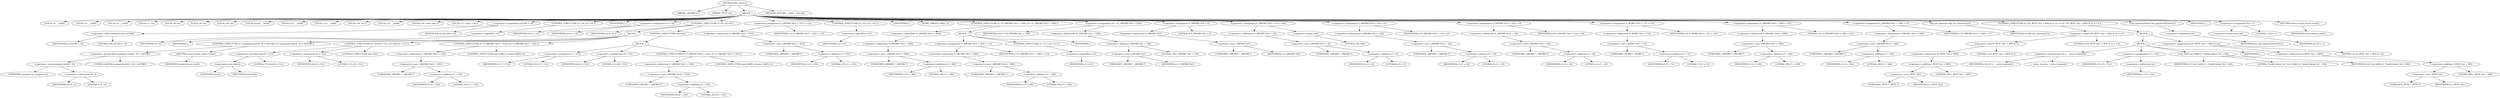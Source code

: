 digraph tftp_connect {  
"1000115" [label = "(METHOD,tftp_connect)" ]
"1000116" [label = "(PARAM,_QWORD *a1)" ]
"1000117" [label = "(PARAM,_BYTE *a2)" ]
"1000118" [label = "(BLOCK,,)" ]
"1000119" [label = "(LOCAL,v4: __int64)" ]
"1000120" [label = "(LOCAL,v5: __int64)" ]
"1000121" [label = "(LOCAL,v6: __int64)" ]
"1000122" [label = "(LOCAL,v7: int)" ]
"1000123" [label = "(LOCAL,v8: int)" ]
"1000124" [label = "(LOCAL,v9: int)" ]
"1000125" [label = "(LOCAL,v10: int)" ]
"1000126" [label = "(LOCAL,result: __int64)" ]
"1000127" [label = "(LOCAL,v12: __int64)" ]
"1000128" [label = "(LOCAL,v13: __int64)" ]
"1000129" [label = "(LOCAL,v14: int *)" ]
"1000130" [label = "(LOCAL,v15: __int64)" ]
"1000131" [label = "(LOCAL,v16: const char *)" ]
"1000132" [label = "(LOCAL,v17: char [ 128 ])" ]
"1000133" [label = "(<operator>.assignment,a1[148] = v4)" ]
"1000134" [label = "(<operator>.indirectIndexAccess,a1[148])" ]
"1000135" [label = "(IDENTIFIER,a1,a1[148] = v4)" ]
"1000136" [label = "(LITERAL,148,a1[148] = v4)" ]
"1000137" [label = "(IDENTIFIER,v4,a1[148] = v4)" ]
"1000138" [label = "(CONTROL_STRUCTURE,if ( !v4 ),if ( !v4 ))" ]
"1000139" [label = "(<operator>.logicalNot,!v4)" ]
"1000140" [label = "(IDENTIFIER,v4,!v4)" ]
"1000141" [label = "(IDENTIFIER,L,)" ]
"1000142" [label = "(<operator>.assignment,v5 = v4)" ]
"1000143" [label = "(IDENTIFIER,v5,v5 = v4)" ]
"1000144" [label = "(IDENTIFIER,v4,v5 = v4)" ]
"1000145" [label = "(CONTROL_STRUCTURE,if ( v6 ),if ( v6 ))" ]
"1000146" [label = "(IDENTIFIER,v6,if ( v6 ))" ]
"1000147" [label = "(BLOCK,,)" ]
"1000148" [label = "(IDENTIFIER,L,)" ]
"1000149" [label = "(CONTROL_STRUCTURE,if ( (unsigned int)(v6 - 8) > 0xFFB0 ),if ( (unsigned int)(v6 - 8) > 0xFFB0 ))" ]
"1000150" [label = "(<operator>.greaterThan,(unsigned int)(v6 - 8) > 0xFFB0)" ]
"1000151" [label = "(<operator>.cast,(unsigned int)(v6 - 8))" ]
"1000152" [label = "(UNKNOWN,unsigned int,unsigned int)" ]
"1000153" [label = "(<operator>.subtraction,v6 - 8)" ]
"1000154" [label = "(IDENTIFIER,v6,v6 - 8)" ]
"1000155" [label = "(LITERAL,8,v6 - 8)" ]
"1000156" [label = "(LITERAL,0xFFB0,(unsigned int)(v6 - 8) > 0xFFB0)" ]
"1000157" [label = "(RETURN,return result;,return result;)" ]
"1000158" [label = "(IDENTIFIER,result,return result;)" ]
"1000159" [label = "(CONTROL_STRUCTURE,if ( (int)v6 < 512 ),if ( (int)v6 < 512 ))" ]
"1000160" [label = "(<operator>.lessThan,(int)v6 < 512)" ]
"1000161" [label = "(<operator>.cast,(int)v6)" ]
"1000162" [label = "(UNKNOWN,int,int)" ]
"1000163" [label = "(IDENTIFIER,v6,(int)v6)" ]
"1000164" [label = "(LITERAL,512,(int)v6 < 512)" ]
"1000165" [label = "(<operator>.assignment,v8 = 512)" ]
"1000166" [label = "(IDENTIFIER,v8,v8 = 512)" ]
"1000167" [label = "(LITERAL,512,v8 = 512)" ]
"1000168" [label = "(CONTROL_STRUCTURE,else,else)" ]
"1000169" [label = "(CONTROL_STRUCTURE,if ( *(_QWORD *)(v5 + 352) ),if ( *(_QWORD *)(v5 + 352) ))" ]
"1000170" [label = "(<operator>.indirection,*(_QWORD *)(v5 + 352))" ]
"1000171" [label = "(<operator>.cast,(_QWORD *)(v5 + 352))" ]
"1000172" [label = "(UNKNOWN,_QWORD *,_QWORD *)" ]
"1000173" [label = "(<operator>.addition,v5 + 352)" ]
"1000174" [label = "(IDENTIFIER,v5,v5 + 352)" ]
"1000175" [label = "(LITERAL,352,v5 + 352)" ]
"1000176" [label = "(CONTROL_STRUCTURE,goto LABEL_4;,goto LABEL_4;)" ]
"1000177" [label = "(CONTROL_STRUCTURE,else,else)" ]
"1000178" [label = "(BLOCK,,)" ]
"1000179" [label = "(<operator>.assignment,v7 = 512)" ]
"1000180" [label = "(IDENTIFIER,v7,v7 = 512)" ]
"1000181" [label = "(LITERAL,512,v7 = 512)" ]
"1000182" [label = "(<operator>.assignment,v8 = 512)" ]
"1000183" [label = "(IDENTIFIER,v8,v8 = 512)" ]
"1000184" [label = "(LITERAL,512,v8 = 512)" ]
"1000185" [label = "(CONTROL_STRUCTURE,if ( *(_QWORD *)(v4 + 352) ),if ( *(_QWORD *)(v4 + 352) ))" ]
"1000186" [label = "(<operator>.indirection,*(_QWORD *)(v4 + 352))" ]
"1000187" [label = "(<operator>.cast,(_QWORD *)(v4 + 352))" ]
"1000188" [label = "(UNKNOWN,_QWORD *,_QWORD *)" ]
"1000189" [label = "(<operator>.addition,v4 + 352)" ]
"1000190" [label = "(IDENTIFIER,v4,v4 + 352)" ]
"1000191" [label = "(LITERAL,352,v4 + 352)" ]
"1000192" [label = "(CONTROL_STRUCTURE,goto LABEL_4;,goto LABEL_4;)" ]
"1000193" [label = "(<operator>.assignment,*(_QWORD *)(v5 + 352) = v12)" ]
"1000194" [label = "(<operator>.indirection,*(_QWORD *)(v5 + 352))" ]
"1000195" [label = "(<operator>.cast,(_QWORD *)(v5 + 352))" ]
"1000196" [label = "(UNKNOWN,_QWORD *,_QWORD *)" ]
"1000197" [label = "(<operator>.addition,v5 + 352)" ]
"1000198" [label = "(IDENTIFIER,v5,v5 + 352)" ]
"1000199" [label = "(LITERAL,352,v5 + 352)" ]
"1000200" [label = "(IDENTIFIER,v12,*(_QWORD *)(v5 + 352) = v12)" ]
"1000201" [label = "(CONTROL_STRUCTURE,if ( !v12 ),if ( !v12 ))" ]
"1000202" [label = "(<operator>.logicalNot,!v12)" ]
"1000203" [label = "(IDENTIFIER,v12,!v12)" ]
"1000204" [label = "(IDENTIFIER,L,)" ]
"1000205" [label = "(JUMP_TARGET,LABEL_4)" ]
"1000206" [label = "(CONTROL_STRUCTURE,if ( !*(_QWORD *)(v5 + 360) ),if ( !*(_QWORD *)(v5 + 360) ))" ]
"1000207" [label = "(<operator>.logicalNot,!*(_QWORD *)(v5 + 360))" ]
"1000208" [label = "(<operator>.indirection,*(_QWORD *)(v5 + 360))" ]
"1000209" [label = "(<operator>.cast,(_QWORD *)(v5 + 360))" ]
"1000210" [label = "(UNKNOWN,_QWORD *,_QWORD *)" ]
"1000211" [label = "(<operator>.addition,v5 + 360)" ]
"1000212" [label = "(IDENTIFIER,v5,v5 + 360)" ]
"1000213" [label = "(LITERAL,360,v5 + 360)" ]
"1000214" [label = "(BLOCK,,)" ]
"1000215" [label = "(<operator>.assignment,*(_QWORD *)(v5 + 360) = v13)" ]
"1000216" [label = "(<operator>.indirection,*(_QWORD *)(v5 + 360))" ]
"1000217" [label = "(<operator>.cast,(_QWORD *)(v5 + 360))" ]
"1000218" [label = "(UNKNOWN,_QWORD *,_QWORD *)" ]
"1000219" [label = "(<operator>.addition,v5 + 360)" ]
"1000220" [label = "(IDENTIFIER,v5,v5 + 360)" ]
"1000221" [label = "(LITERAL,360,v5 + 360)" ]
"1000222" [label = "(IDENTIFIER,v13,*(_QWORD *)(v5 + 360) = v13)" ]
"1000223" [label = "(CONTROL_STRUCTURE,if ( !v13 ),if ( !v13 ))" ]
"1000224" [label = "(<operator>.logicalNot,!v13)" ]
"1000225" [label = "(IDENTIFIER,v13,!v13)" ]
"1000226" [label = "(IDENTIFIER,L,)" ]
"1000227" [label = "(<operator>.assignment,v9 = *((_DWORD *)a1 + 156))" ]
"1000228" [label = "(IDENTIFIER,v9,v9 = *((_DWORD *)a1 + 156))" ]
"1000229" [label = "(<operator>.indirection,*((_DWORD *)a1 + 156))" ]
"1000230" [label = "(<operator>.addition,(_DWORD *)a1 + 156)" ]
"1000231" [label = "(<operator>.cast,(_DWORD *)a1)" ]
"1000232" [label = "(UNKNOWN,_DWORD *,_DWORD *)" ]
"1000233" [label = "(IDENTIFIER,a1,(_DWORD *)a1)" ]
"1000234" [label = "(LITERAL,156,(_DWORD *)a1 + 156)" ]
"1000235" [label = "(<operator>.assignment,*(_DWORD *)v5 = 0)" ]
"1000236" [label = "(<operator>.indirection,*(_DWORD *)v5)" ]
"1000237" [label = "(<operator>.cast,(_DWORD *)v5)" ]
"1000238" [label = "(UNKNOWN,_DWORD *,_DWORD *)" ]
"1000239" [label = "(IDENTIFIER,v5,(_DWORD *)v5)" ]
"1000240" [label = "(LITERAL,0,*(_DWORD *)v5 = 0)" ]
"1000241" [label = "(<operator>.assignment,*(_DWORD *)(v5 + 8) = -100)" ]
"1000242" [label = "(<operator>.indirection,*(_DWORD *)(v5 + 8))" ]
"1000243" [label = "(<operator>.cast,(_DWORD *)(v5 + 8))" ]
"1000244" [label = "(UNKNOWN,_DWORD *,_DWORD *)" ]
"1000245" [label = "(<operator>.addition,v5 + 8)" ]
"1000246" [label = "(IDENTIFIER,v5,v5 + 8)" ]
"1000247" [label = "(LITERAL,8,v5 + 8)" ]
"1000248" [label = "(<operator>.minus,-100)" ]
"1000249" [label = "(LITERAL,100,-100)" ]
"1000250" [label = "(<operator>.assignment,*(_QWORD *)(v5 + 16) = a1)" ]
"1000251" [label = "(<operator>.indirection,*(_QWORD *)(v5 + 16))" ]
"1000252" [label = "(<operator>.cast,(_QWORD *)(v5 + 16))" ]
"1000253" [label = "(UNKNOWN,_QWORD *,_QWORD *)" ]
"1000254" [label = "(<operator>.addition,v5 + 16)" ]
"1000255" [label = "(IDENTIFIER,v5,v5 + 16)" ]
"1000256" [label = "(LITERAL,16,v5 + 16)" ]
"1000257" [label = "(IDENTIFIER,a1,*(_QWORD *)(v5 + 16) = a1)" ]
"1000258" [label = "(<operator>.assignment,*(_DWORD *)(v5 + 24) = v9)" ]
"1000259" [label = "(<operator>.indirection,*(_DWORD *)(v5 + 24))" ]
"1000260" [label = "(<operator>.cast,(_DWORD *)(v5 + 24))" ]
"1000261" [label = "(UNKNOWN,_DWORD *,_DWORD *)" ]
"1000262" [label = "(<operator>.addition,v5 + 24)" ]
"1000263" [label = "(IDENTIFIER,v5,v5 + 24)" ]
"1000264" [label = "(LITERAL,24,v5 + 24)" ]
"1000265" [label = "(IDENTIFIER,v9,*(_DWORD *)(v5 + 24) = v9)" ]
"1000266" [label = "(<operator>.assignment,*(_WORD *)(v5 + 72) = v10)" ]
"1000267" [label = "(<operator>.indirection,*(_WORD *)(v5 + 72))" ]
"1000268" [label = "(<operator>.cast,(_WORD *)(v5 + 72))" ]
"1000269" [label = "(UNKNOWN,_WORD *,_WORD *)" ]
"1000270" [label = "(<operator>.addition,v5 + 72)" ]
"1000271" [label = "(IDENTIFIER,v5,v5 + 72)" ]
"1000272" [label = "(LITERAL,72,v5 + 72)" ]
"1000273" [label = "(IDENTIFIER,v10,*(_WORD *)(v5 + 72) = v10)" ]
"1000274" [label = "(<operator>.assignment,*(_DWORD *)(v5 + 340) = 512)" ]
"1000275" [label = "(<operator>.indirection,*(_DWORD *)(v5 + 340))" ]
"1000276" [label = "(<operator>.cast,(_DWORD *)(v5 + 340))" ]
"1000277" [label = "(UNKNOWN,_DWORD *,_DWORD *)" ]
"1000278" [label = "(<operator>.addition,v5 + 340)" ]
"1000279" [label = "(IDENTIFIER,v5,v5 + 340)" ]
"1000280" [label = "(LITERAL,340,v5 + 340)" ]
"1000281" [label = "(LITERAL,512,*(_DWORD *)(v5 + 340) = 512)" ]
"1000282" [label = "(<operator>.assignment,*(_DWORD *)(v5 + 344) = v7)" ]
"1000283" [label = "(<operator>.indirection,*(_DWORD *)(v5 + 344))" ]
"1000284" [label = "(<operator>.cast,(_DWORD *)(v5 + 344))" ]
"1000285" [label = "(UNKNOWN,_DWORD *,_DWORD *)" ]
"1000286" [label = "(<operator>.addition,v5 + 344)" ]
"1000287" [label = "(IDENTIFIER,v5,v5 + 344)" ]
"1000288" [label = "(LITERAL,344,v5 + 344)" ]
"1000289" [label = "(IDENTIFIER,v7,*(_DWORD *)(v5 + 344) = v7)" ]
"1000290" [label = "(tftp_set_timeouts,tftp_set_timeouts(v5))" ]
"1000291" [label = "(IDENTIFIER,v5,tftp_set_timeouts(v5))" ]
"1000292" [label = "(CONTROL_STRUCTURE,if ( (*((_BYTE *)a1 + 895) & 2) == 0 ),if ( (*((_BYTE *)a1 + 895) & 2) == 0 ))" ]
"1000293" [label = "(<operator>.equals,(*((_BYTE *)a1 + 895) & 2) == 0)" ]
"1000294" [label = "(<operator>.and,*((_BYTE *)a1 + 895) & 2)" ]
"1000295" [label = "(<operator>.indirection,*((_BYTE *)a1 + 895))" ]
"1000296" [label = "(<operator>.addition,(_BYTE *)a1 + 895)" ]
"1000297" [label = "(<operator>.cast,(_BYTE *)a1)" ]
"1000298" [label = "(UNKNOWN,_BYTE *,_BYTE *)" ]
"1000299" [label = "(IDENTIFIER,a1,(_BYTE *)a1)" ]
"1000300" [label = "(LITERAL,895,(_BYTE *)a1 + 895)" ]
"1000301" [label = "(LITERAL,2,*((_BYTE *)a1 + 895) & 2)" ]
"1000302" [label = "(LITERAL,0,(*((_BYTE *)a1 + 895) & 2) == 0)" ]
"1000303" [label = "(BLOCK,,)" ]
"1000304" [label = "(BLOCK,,)" ]
"1000305" [label = "(<operator>.assignment,v14 = __errno_location())" ]
"1000306" [label = "(IDENTIFIER,v14,v14 = __errno_location())" ]
"1000307" [label = "(__errno_location,__errno_location())" ]
"1000308" [label = "(<operator>.assignment,v15 = *a1)" ]
"1000309" [label = "(IDENTIFIER,v15,v15 = *a1)" ]
"1000310" [label = "(<operator>.indirection,*a1)" ]
"1000311" [label = "(IDENTIFIER,a1,v15 = *a1)" ]
"1000312" [label = "(Curl_failf,Curl_failf(v15, \"bind() failed; %s\", v16))" ]
"1000313" [label = "(IDENTIFIER,v15,Curl_failf(v15, \"bind() failed; %s\", v16))" ]
"1000314" [label = "(LITERAL,\"bind() failed; %s\",Curl_failf(v15, \"bind() failed; %s\", v16))" ]
"1000315" [label = "(IDENTIFIER,v16,Curl_failf(v15, \"bind() failed; %s\", v16))" ]
"1000316" [label = "(IDENTIFIER,L,)" ]
"1000317" [label = "(<operators>.assignmentOr,*((_BYTE *)a1 + 895) |= 2u)" ]
"1000318" [label = "(<operator>.indirection,*((_BYTE *)a1 + 895))" ]
"1000319" [label = "(<operator>.addition,(_BYTE *)a1 + 895)" ]
"1000320" [label = "(<operator>.cast,(_BYTE *)a1)" ]
"1000321" [label = "(UNKNOWN,_BYTE *,_BYTE *)" ]
"1000322" [label = "(IDENTIFIER,a1,(_BYTE *)a1)" ]
"1000323" [label = "(LITERAL,895,(_BYTE *)a1 + 895)" ]
"1000324" [label = "(LITERAL,2u,*((_BYTE *)a1 + 895) |= 2u)" ]
"1000325" [label = "(Curl_pgrsStartNow,Curl_pgrsStartNow(*a1))" ]
"1000326" [label = "(<operator>.indirection,*a1)" ]
"1000327" [label = "(IDENTIFIER,a1,Curl_pgrsStartNow(*a1))" ]
"1000328" [label = "(IDENTIFIER,L,)" ]
"1000329" [label = "(<operator>.assignment,*a2 = 1)" ]
"1000330" [label = "(<operator>.indirection,*a2)" ]
"1000331" [label = "(IDENTIFIER,a2,*a2 = 1)" ]
"1000332" [label = "(LITERAL,1,*a2 = 1)" ]
"1000333" [label = "(RETURN,return result;,return result;)" ]
"1000334" [label = "(IDENTIFIER,result,return result;)" ]
"1000335" [label = "(METHOD_RETURN,__int64 __fastcall)" ]
  "1000115" -> "1000116" 
  "1000115" -> "1000117" 
  "1000115" -> "1000118" 
  "1000115" -> "1000335" 
  "1000118" -> "1000119" 
  "1000118" -> "1000120" 
  "1000118" -> "1000121" 
  "1000118" -> "1000122" 
  "1000118" -> "1000123" 
  "1000118" -> "1000124" 
  "1000118" -> "1000125" 
  "1000118" -> "1000126" 
  "1000118" -> "1000127" 
  "1000118" -> "1000128" 
  "1000118" -> "1000129" 
  "1000118" -> "1000130" 
  "1000118" -> "1000131" 
  "1000118" -> "1000132" 
  "1000118" -> "1000133" 
  "1000118" -> "1000138" 
  "1000118" -> "1000141" 
  "1000118" -> "1000142" 
  "1000118" -> "1000145" 
  "1000118" -> "1000193" 
  "1000118" -> "1000201" 
  "1000118" -> "1000204" 
  "1000118" -> "1000205" 
  "1000118" -> "1000206" 
  "1000118" -> "1000227" 
  "1000118" -> "1000235" 
  "1000118" -> "1000241" 
  "1000118" -> "1000250" 
  "1000118" -> "1000258" 
  "1000118" -> "1000266" 
  "1000118" -> "1000274" 
  "1000118" -> "1000282" 
  "1000118" -> "1000290" 
  "1000118" -> "1000292" 
  "1000118" -> "1000325" 
  "1000118" -> "1000328" 
  "1000118" -> "1000329" 
  "1000118" -> "1000333" 
  "1000133" -> "1000134" 
  "1000133" -> "1000137" 
  "1000134" -> "1000135" 
  "1000134" -> "1000136" 
  "1000138" -> "1000139" 
  "1000139" -> "1000140" 
  "1000142" -> "1000143" 
  "1000142" -> "1000144" 
  "1000145" -> "1000146" 
  "1000145" -> "1000147" 
  "1000145" -> "1000177" 
  "1000147" -> "1000148" 
  "1000147" -> "1000149" 
  "1000147" -> "1000159" 
  "1000147" -> "1000169" 
  "1000149" -> "1000150" 
  "1000149" -> "1000157" 
  "1000150" -> "1000151" 
  "1000150" -> "1000156" 
  "1000151" -> "1000152" 
  "1000151" -> "1000153" 
  "1000153" -> "1000154" 
  "1000153" -> "1000155" 
  "1000157" -> "1000158" 
  "1000159" -> "1000160" 
  "1000159" -> "1000165" 
  "1000159" -> "1000168" 
  "1000160" -> "1000161" 
  "1000160" -> "1000164" 
  "1000161" -> "1000162" 
  "1000161" -> "1000163" 
  "1000165" -> "1000166" 
  "1000165" -> "1000167" 
  "1000169" -> "1000170" 
  "1000169" -> "1000176" 
  "1000170" -> "1000171" 
  "1000171" -> "1000172" 
  "1000171" -> "1000173" 
  "1000173" -> "1000174" 
  "1000173" -> "1000175" 
  "1000177" -> "1000178" 
  "1000178" -> "1000179" 
  "1000178" -> "1000182" 
  "1000178" -> "1000185" 
  "1000179" -> "1000180" 
  "1000179" -> "1000181" 
  "1000182" -> "1000183" 
  "1000182" -> "1000184" 
  "1000185" -> "1000186" 
  "1000185" -> "1000192" 
  "1000186" -> "1000187" 
  "1000187" -> "1000188" 
  "1000187" -> "1000189" 
  "1000189" -> "1000190" 
  "1000189" -> "1000191" 
  "1000193" -> "1000194" 
  "1000193" -> "1000200" 
  "1000194" -> "1000195" 
  "1000195" -> "1000196" 
  "1000195" -> "1000197" 
  "1000197" -> "1000198" 
  "1000197" -> "1000199" 
  "1000201" -> "1000202" 
  "1000202" -> "1000203" 
  "1000206" -> "1000207" 
  "1000206" -> "1000214" 
  "1000207" -> "1000208" 
  "1000208" -> "1000209" 
  "1000209" -> "1000210" 
  "1000209" -> "1000211" 
  "1000211" -> "1000212" 
  "1000211" -> "1000213" 
  "1000214" -> "1000215" 
  "1000214" -> "1000223" 
  "1000214" -> "1000226" 
  "1000215" -> "1000216" 
  "1000215" -> "1000222" 
  "1000216" -> "1000217" 
  "1000217" -> "1000218" 
  "1000217" -> "1000219" 
  "1000219" -> "1000220" 
  "1000219" -> "1000221" 
  "1000223" -> "1000224" 
  "1000224" -> "1000225" 
  "1000227" -> "1000228" 
  "1000227" -> "1000229" 
  "1000229" -> "1000230" 
  "1000230" -> "1000231" 
  "1000230" -> "1000234" 
  "1000231" -> "1000232" 
  "1000231" -> "1000233" 
  "1000235" -> "1000236" 
  "1000235" -> "1000240" 
  "1000236" -> "1000237" 
  "1000237" -> "1000238" 
  "1000237" -> "1000239" 
  "1000241" -> "1000242" 
  "1000241" -> "1000248" 
  "1000242" -> "1000243" 
  "1000243" -> "1000244" 
  "1000243" -> "1000245" 
  "1000245" -> "1000246" 
  "1000245" -> "1000247" 
  "1000248" -> "1000249" 
  "1000250" -> "1000251" 
  "1000250" -> "1000257" 
  "1000251" -> "1000252" 
  "1000252" -> "1000253" 
  "1000252" -> "1000254" 
  "1000254" -> "1000255" 
  "1000254" -> "1000256" 
  "1000258" -> "1000259" 
  "1000258" -> "1000265" 
  "1000259" -> "1000260" 
  "1000260" -> "1000261" 
  "1000260" -> "1000262" 
  "1000262" -> "1000263" 
  "1000262" -> "1000264" 
  "1000266" -> "1000267" 
  "1000266" -> "1000273" 
  "1000267" -> "1000268" 
  "1000268" -> "1000269" 
  "1000268" -> "1000270" 
  "1000270" -> "1000271" 
  "1000270" -> "1000272" 
  "1000274" -> "1000275" 
  "1000274" -> "1000281" 
  "1000275" -> "1000276" 
  "1000276" -> "1000277" 
  "1000276" -> "1000278" 
  "1000278" -> "1000279" 
  "1000278" -> "1000280" 
  "1000282" -> "1000283" 
  "1000282" -> "1000289" 
  "1000283" -> "1000284" 
  "1000284" -> "1000285" 
  "1000284" -> "1000286" 
  "1000286" -> "1000287" 
  "1000286" -> "1000288" 
  "1000290" -> "1000291" 
  "1000292" -> "1000293" 
  "1000292" -> "1000303" 
  "1000293" -> "1000294" 
  "1000293" -> "1000302" 
  "1000294" -> "1000295" 
  "1000294" -> "1000301" 
  "1000295" -> "1000296" 
  "1000296" -> "1000297" 
  "1000296" -> "1000300" 
  "1000297" -> "1000298" 
  "1000297" -> "1000299" 
  "1000303" -> "1000304" 
  "1000303" -> "1000317" 
  "1000304" -> "1000305" 
  "1000304" -> "1000308" 
  "1000304" -> "1000312" 
  "1000304" -> "1000316" 
  "1000305" -> "1000306" 
  "1000305" -> "1000307" 
  "1000308" -> "1000309" 
  "1000308" -> "1000310" 
  "1000310" -> "1000311" 
  "1000312" -> "1000313" 
  "1000312" -> "1000314" 
  "1000312" -> "1000315" 
  "1000317" -> "1000318" 
  "1000317" -> "1000324" 
  "1000318" -> "1000319" 
  "1000319" -> "1000320" 
  "1000319" -> "1000323" 
  "1000320" -> "1000321" 
  "1000320" -> "1000322" 
  "1000325" -> "1000326" 
  "1000326" -> "1000327" 
  "1000329" -> "1000330" 
  "1000329" -> "1000332" 
  "1000330" -> "1000331" 
  "1000333" -> "1000334" 
}
